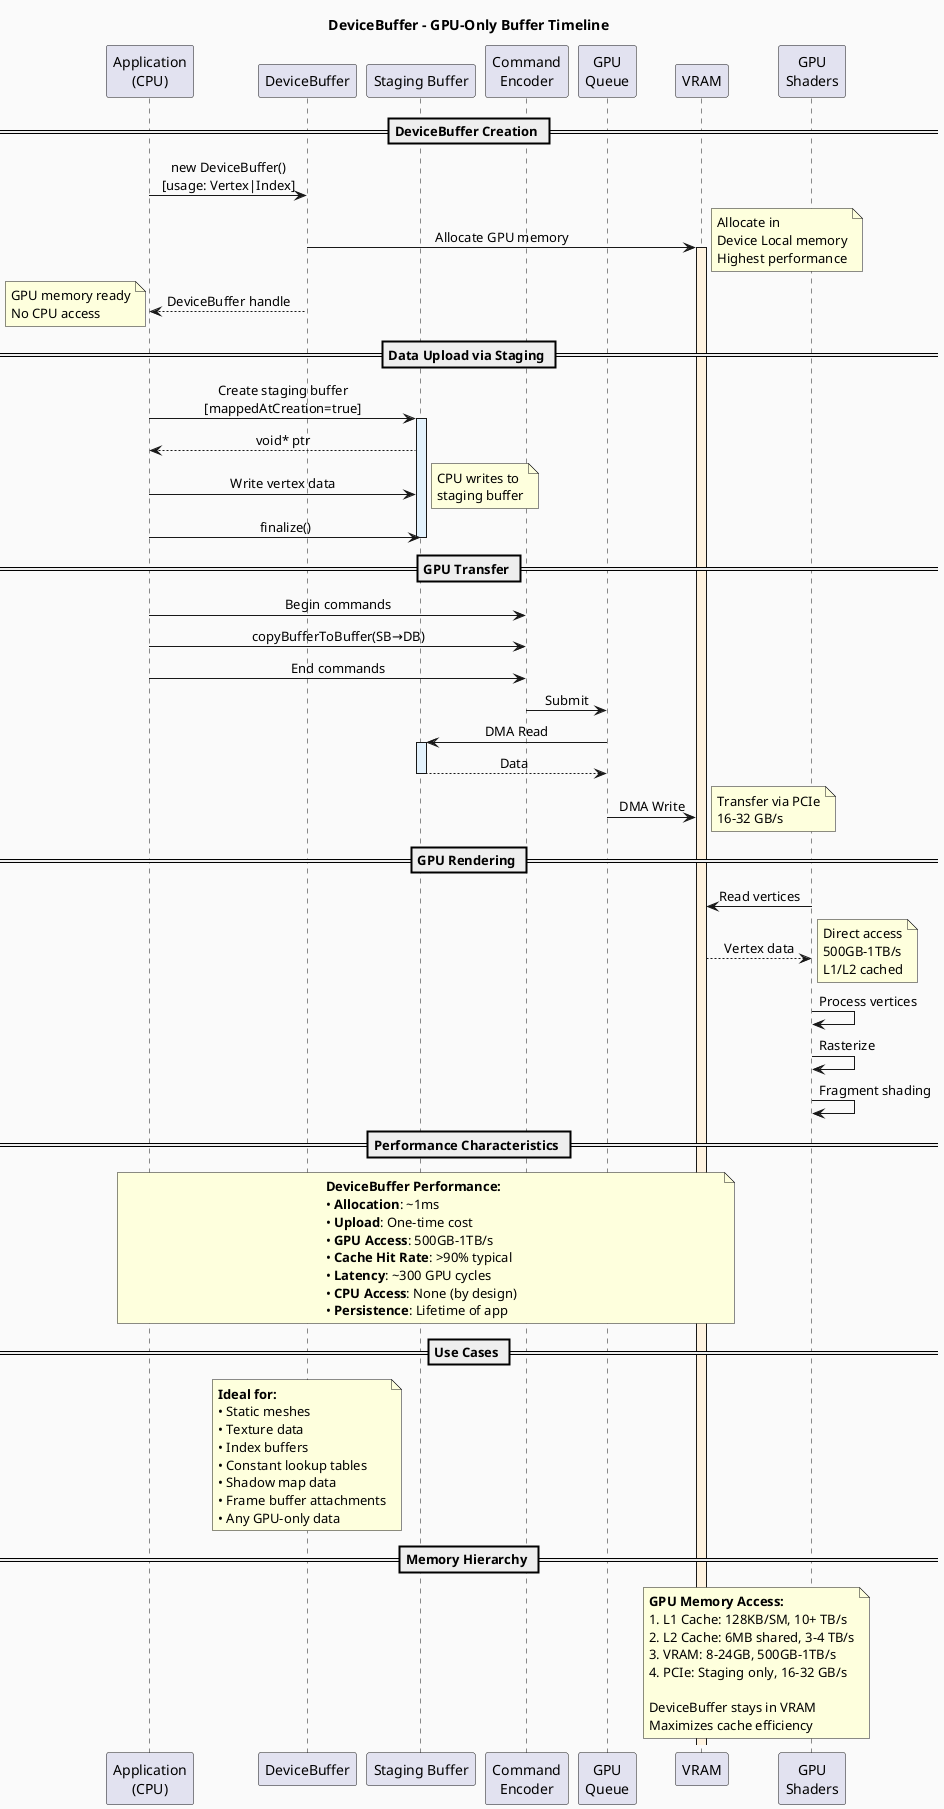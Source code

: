 @startuml DeviceBuffer Timeline

title DeviceBuffer - GPU-Only Buffer Timeline

skinparam backgroundColor #FAFAFA
skinparam sequenceMessageAlign center
skinparam responseMessageBelowArrow true

participant "Application\n(CPU)" as App
participant "DeviceBuffer" as DB
participant "Staging Buffer" as SB
participant "Command\nEncoder" as Cmd
participant "GPU\nQueue" as Queue
participant "VRAM" as VRAM
participant "GPU\nShaders" as Shaders

== DeviceBuffer Creation ==

App -> DB : new DeviceBuffer()\n[usage: Vertex|Index]
DB -> VRAM : Allocate GPU memory
activate VRAM #FFF3E0
note right: Allocate in\nDevice Local memory\nHighest performance

DB --> App : DeviceBuffer handle
note left: GPU memory ready\nNo CPU access

== Data Upload via Staging ==

App -> SB : Create staging buffer\n[mappedAtCreation=true]
activate SB #E3F2FD
SB --> App : void* ptr

App -> SB : Write vertex data
note right: CPU writes to\nstaging buffer

App -> SB : finalize()
deactivate SB

== GPU Transfer ==

App -> Cmd : Begin commands
App -> Cmd : copyBufferToBuffer(SB→DB)
App -> Cmd : End commands

Cmd -> Queue : Submit

Queue -> SB : DMA Read
activate SB #E3F2FD
SB --> Queue : Data
deactivate SB

Queue -> VRAM : DMA Write
note right: Transfer via PCIe\n16-32 GB/s

== GPU Rendering ==

Shaders -> VRAM : Read vertices
VRAM --> Shaders : Vertex data
note right: Direct access\n500GB-1TB/s\nL1/L2 cached

Shaders -> Shaders : Process vertices
Shaders -> Shaders : Rasterize
Shaders -> Shaders : Fragment shading

== Performance Characteristics ==

note over App, VRAM
**DeviceBuffer Performance:**
• **Allocation**: ~1ms
• **Upload**: One-time cost
• **GPU Access**: 500GB-1TB/s
• **Cache Hit Rate**: >90% typical
• **Latency**: ~300 GPU cycles
• **CPU Access**: None (by design)
• **Persistence**: Lifetime of app
end note

== Use Cases ==

note over DB
**Ideal for:**
• Static meshes
• Texture data
• Index buffers
• Constant lookup tables
• Shadow map data
• Frame buffer attachments
• Any GPU-only data
end note

== Memory Hierarchy ==

note over VRAM, Shaders
**GPU Memory Access:**
1. L1 Cache: 128KB/SM, 10+ TB/s
2. L2 Cache: 6MB shared, 3-4 TB/s
3. VRAM: 8-24GB, 500GB-1TB/s
4. PCIe: Staging only, 16-32 GB/s

DeviceBuffer stays in VRAM
Maximizes cache efficiency
end note

@enduml